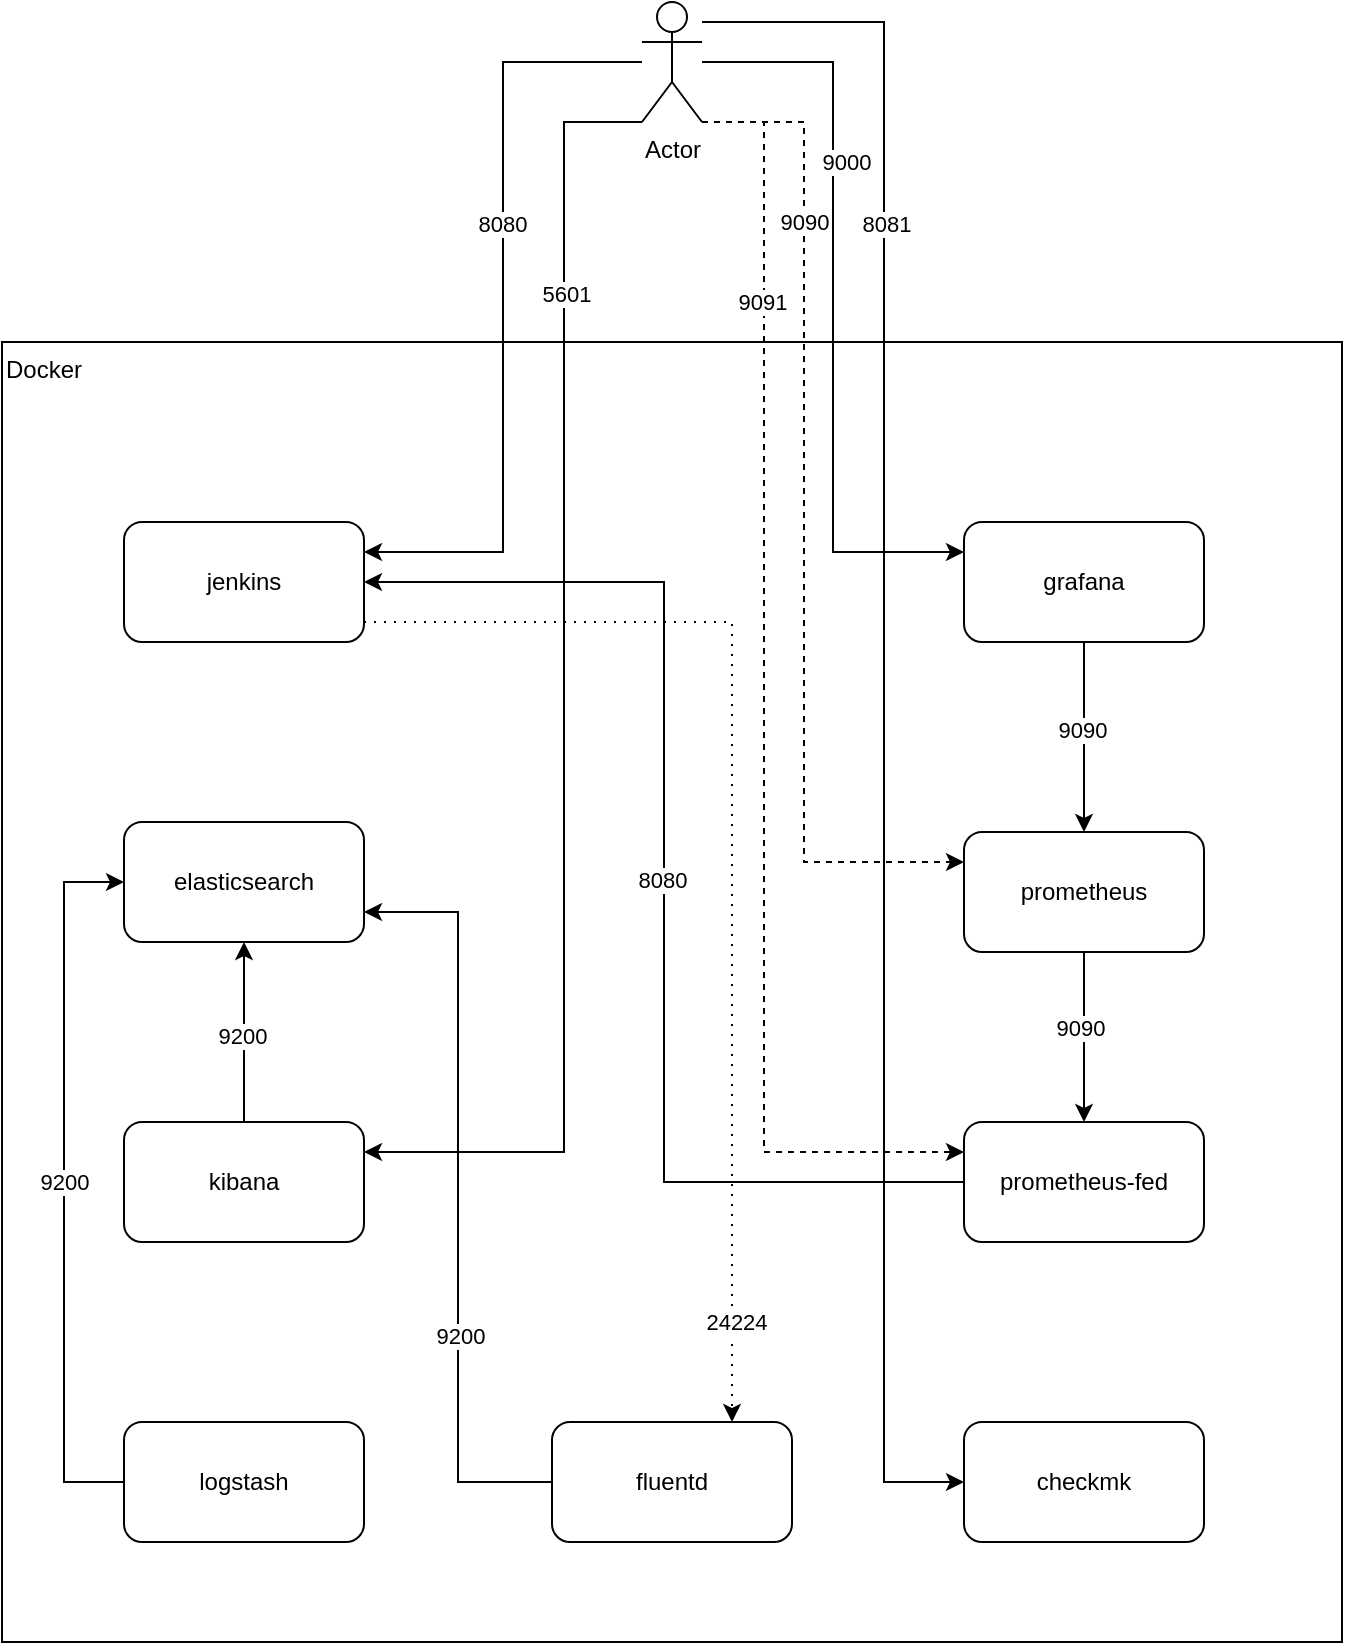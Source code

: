 <mxfile version="16.1.2" type="device"><diagram id="OTiGGHWo5XKhQ4NxsSo0" name="Page-1"><mxGraphModel dx="1106" dy="776" grid="1" gridSize="10" guides="1" tooltips="1" connect="1" arrows="1" fold="1" page="1" pageScale="1" pageWidth="827" pageHeight="1169" math="0" shadow="0"><root><mxCell id="0"/><mxCell id="1" parent="0"/><mxCell id="00u__rC7LjvEzyarCodA-2" value="Docker" style="rounded=0;whiteSpace=wrap;html=1;verticalAlign=top;align=left;" parent="1" vertex="1"><mxGeometry x="79" y="200" width="670" height="650" as="geometry"/></mxCell><mxCell id="CfjKA7PTfTR_ulklYEGw-4" style="edgeStyle=orthogonalEdgeStyle;rounded=0;orthogonalLoop=1;jettySize=auto;html=1;entryX=0.75;entryY=0;entryDx=0;entryDy=0;dashed=1;dashPattern=1 4;" parent="1" source="00u__rC7LjvEzyarCodA-1" target="CfjKA7PTfTR_ulklYEGw-1" edge="1"><mxGeometry relative="1" as="geometry"><Array as="points"><mxPoint x="444" y="340"/></Array></mxGeometry></mxCell><mxCell id="CfjKA7PTfTR_ulklYEGw-5" value="24224" style="edgeLabel;html=1;align=center;verticalAlign=middle;resizable=0;points=[];" parent="CfjKA7PTfTR_ulklYEGw-4" vertex="1" connectable="0"><mxGeometry x="0.431" y="2" relative="1" as="geometry"><mxPoint y="116" as="offset"/></mxGeometry></mxCell><mxCell id="00u__rC7LjvEzyarCodA-1" value="jenkins" style="rounded=1;whiteSpace=wrap;html=1;" parent="1" vertex="1"><mxGeometry x="140" y="290" width="120" height="60" as="geometry"/></mxCell><mxCell id="00u__rC7LjvEzyarCodA-13" style="edgeStyle=orthogonalEdgeStyle;rounded=0;orthogonalLoop=1;jettySize=auto;html=1;entryX=1;entryY=0.25;entryDx=0;entryDy=0;" parent="1" source="00u__rC7LjvEzyarCodA-3" target="00u__rC7LjvEzyarCodA-1" edge="1"><mxGeometry relative="1" as="geometry"/></mxCell><mxCell id="AIlZziSYGVUIbFPCbc-s-2" value="8080" style="edgeLabel;html=1;align=center;verticalAlign=middle;resizable=0;points=[];" parent="00u__rC7LjvEzyarCodA-13" vertex="1" connectable="0"><mxGeometry x="0.32" y="-1" relative="1" as="geometry"><mxPoint y="-103" as="offset"/></mxGeometry></mxCell><mxCell id="00u__rC7LjvEzyarCodA-14" style="edgeStyle=orthogonalEdgeStyle;rounded=0;orthogonalLoop=1;jettySize=auto;html=1;entryX=0;entryY=0.25;entryDx=0;entryDy=0;" parent="1" source="00u__rC7LjvEzyarCodA-3" target="00u__rC7LjvEzyarCodA-7" edge="1"><mxGeometry relative="1" as="geometry"/></mxCell><mxCell id="AIlZziSYGVUIbFPCbc-s-1" value="9000" style="edgeLabel;html=1;align=center;verticalAlign=middle;resizable=0;points=[];" parent="00u__rC7LjvEzyarCodA-14" vertex="1" connectable="0"><mxGeometry x="-0.104" y="2" relative="1" as="geometry"><mxPoint x="4" y="-53" as="offset"/></mxGeometry></mxCell><mxCell id="00u__rC7LjvEzyarCodA-15" style="edgeStyle=orthogonalEdgeStyle;rounded=0;orthogonalLoop=1;jettySize=auto;html=1;entryX=1;entryY=0.25;entryDx=0;entryDy=0;exitX=0;exitY=1;exitDx=0;exitDy=0;exitPerimeter=0;" parent="1" source="00u__rC7LjvEzyarCodA-3" target="00u__rC7LjvEzyarCodA-6" edge="1"><mxGeometry relative="1" as="geometry"><Array as="points"><mxPoint x="360" y="90"/><mxPoint x="360" y="605"/></Array></mxGeometry></mxCell><mxCell id="AIlZziSYGVUIbFPCbc-s-7" value="5601" style="edgeLabel;html=1;align=center;verticalAlign=middle;resizable=0;points=[];" parent="00u__rC7LjvEzyarCodA-15" vertex="1" connectable="0"><mxGeometry x="-0.618" y="1" relative="1" as="geometry"><mxPoint as="offset"/></mxGeometry></mxCell><mxCell id="00u__rC7LjvEzyarCodA-16" style="edgeStyle=orthogonalEdgeStyle;rounded=0;orthogonalLoop=1;jettySize=auto;html=1;entryX=0;entryY=0.25;entryDx=0;entryDy=0;dashed=1;" parent="1" source="00u__rC7LjvEzyarCodA-3" target="00u__rC7LjvEzyarCodA-8" edge="1"><mxGeometry relative="1" as="geometry"><Array as="points"><mxPoint x="480" y="90"/><mxPoint x="480" y="460"/></Array></mxGeometry></mxCell><mxCell id="AIlZziSYGVUIbFPCbc-s-3" value="9090" style="edgeLabel;html=1;align=center;verticalAlign=middle;resizable=0;points=[];" parent="00u__rC7LjvEzyarCodA-16" vertex="1" connectable="0"><mxGeometry x="0.381" y="3" relative="1" as="geometry"><mxPoint x="-3" y="-245" as="offset"/></mxGeometry></mxCell><mxCell id="00u__rC7LjvEzyarCodA-17" style="edgeStyle=orthogonalEdgeStyle;rounded=0;orthogonalLoop=1;jettySize=auto;html=1;entryX=0;entryY=0.25;entryDx=0;entryDy=0;dashed=1;exitX=1;exitY=1;exitDx=0;exitDy=0;exitPerimeter=0;" parent="1" source="00u__rC7LjvEzyarCodA-3" target="00u__rC7LjvEzyarCodA-9" edge="1"><mxGeometry relative="1" as="geometry"><Array as="points"><mxPoint x="460" y="90"/><mxPoint x="460" y="605"/></Array></mxGeometry></mxCell><mxCell id="AIlZziSYGVUIbFPCbc-s-4" value="9091" style="edgeLabel;html=1;align=center;verticalAlign=middle;resizable=0;points=[];" parent="00u__rC7LjvEzyarCodA-17" vertex="1" connectable="0"><mxGeometry x="0.508" y="-1" relative="1" as="geometry"><mxPoint y="-366" as="offset"/></mxGeometry></mxCell><mxCell id="J_PnEcBGdzFDpCsz1Ra3-2" style="edgeStyle=orthogonalEdgeStyle;rounded=0;orthogonalLoop=1;jettySize=auto;html=1;entryX=0;entryY=0.5;entryDx=0;entryDy=0;" parent="1" source="00u__rC7LjvEzyarCodA-3" target="J_PnEcBGdzFDpCsz1Ra3-4" edge="1"><mxGeometry relative="1" as="geometry"><Array as="points"><mxPoint x="520" y="40"/><mxPoint x="520" y="770"/></Array></mxGeometry></mxCell><mxCell id="J_PnEcBGdzFDpCsz1Ra3-3" value="8081" style="edgeLabel;html=1;align=center;verticalAlign=middle;resizable=0;points=[];" parent="J_PnEcBGdzFDpCsz1Ra3-2" vertex="1" connectable="0"><mxGeometry x="-0.606" y="1" relative="1" as="geometry"><mxPoint y="22" as="offset"/></mxGeometry></mxCell><mxCell id="00u__rC7LjvEzyarCodA-3" value="Actor" style="shape=umlActor;verticalLabelPosition=bottom;verticalAlign=top;html=1;outlineConnect=0;" parent="1" vertex="1"><mxGeometry x="399" y="30" width="30" height="60" as="geometry"/></mxCell><mxCell id="00u__rC7LjvEzyarCodA-5" value="elasticsearch" style="rounded=1;whiteSpace=wrap;html=1;" parent="1" vertex="1"><mxGeometry x="140" y="440" width="120" height="60" as="geometry"/></mxCell><mxCell id="00u__rC7LjvEzyarCodA-18" style="edgeStyle=orthogonalEdgeStyle;rounded=0;orthogonalLoop=1;jettySize=auto;html=1;" parent="1" source="00u__rC7LjvEzyarCodA-6" target="00u__rC7LjvEzyarCodA-5" edge="1"><mxGeometry relative="1" as="geometry"/></mxCell><mxCell id="AUN51JLNx6FcMosrRLsU-1" value="9200" style="edgeLabel;html=1;align=center;verticalAlign=middle;resizable=0;points=[];" parent="00u__rC7LjvEzyarCodA-18" vertex="1" connectable="0"><mxGeometry x="-0.044" y="1" relative="1" as="geometry"><mxPoint as="offset"/></mxGeometry></mxCell><mxCell id="00u__rC7LjvEzyarCodA-6" value="kibana" style="rounded=1;whiteSpace=wrap;html=1;" parent="1" vertex="1"><mxGeometry x="140" y="590" width="120" height="60" as="geometry"/></mxCell><mxCell id="00u__rC7LjvEzyarCodA-11" style="edgeStyle=orthogonalEdgeStyle;rounded=0;orthogonalLoop=1;jettySize=auto;html=1;entryX=0.5;entryY=0;entryDx=0;entryDy=0;" parent="1" source="00u__rC7LjvEzyarCodA-7" target="00u__rC7LjvEzyarCodA-8" edge="1"><mxGeometry relative="1" as="geometry"/></mxCell><mxCell id="AIlZziSYGVUIbFPCbc-s-5" value="9090" style="edgeLabel;html=1;align=center;verticalAlign=middle;resizable=0;points=[];" parent="00u__rC7LjvEzyarCodA-11" vertex="1" connectable="0"><mxGeometry x="-0.074" y="-1" relative="1" as="geometry"><mxPoint as="offset"/></mxGeometry></mxCell><mxCell id="00u__rC7LjvEzyarCodA-7" value="grafana" style="rounded=1;whiteSpace=wrap;html=1;" parent="1" vertex="1"><mxGeometry x="560" y="290" width="120" height="60" as="geometry"/></mxCell><mxCell id="00u__rC7LjvEzyarCodA-10" style="edgeStyle=orthogonalEdgeStyle;rounded=0;orthogonalLoop=1;jettySize=auto;html=1;" parent="1" source="00u__rC7LjvEzyarCodA-8" target="00u__rC7LjvEzyarCodA-9" edge="1"><mxGeometry relative="1" as="geometry"/></mxCell><mxCell id="AIlZziSYGVUIbFPCbc-s-6" value="9090" style="edgeLabel;html=1;align=center;verticalAlign=middle;resizable=0;points=[];" parent="00u__rC7LjvEzyarCodA-10" vertex="1" connectable="0"><mxGeometry x="-0.106" y="-2" relative="1" as="geometry"><mxPoint as="offset"/></mxGeometry></mxCell><mxCell id="00u__rC7LjvEzyarCodA-8" value="prometheus" style="rounded=1;whiteSpace=wrap;html=1;" parent="1" vertex="1"><mxGeometry x="560" y="445" width="120" height="60" as="geometry"/></mxCell><mxCell id="00u__rC7LjvEzyarCodA-12" style="edgeStyle=orthogonalEdgeStyle;rounded=0;orthogonalLoop=1;jettySize=auto;html=1;entryX=1;entryY=0.5;entryDx=0;entryDy=0;" parent="1" source="00u__rC7LjvEzyarCodA-9" target="00u__rC7LjvEzyarCodA-1" edge="1"><mxGeometry relative="1" as="geometry"/></mxCell><mxCell id="AIlZziSYGVUIbFPCbc-s-8" value="8080" style="edgeLabel;html=1;align=center;verticalAlign=middle;resizable=0;points=[];" parent="00u__rC7LjvEzyarCodA-12" vertex="1" connectable="0"><mxGeometry x="0.005" y="1" relative="1" as="geometry"><mxPoint as="offset"/></mxGeometry></mxCell><mxCell id="00u__rC7LjvEzyarCodA-9" value="prometheus-fed" style="rounded=1;whiteSpace=wrap;html=1;" parent="1" vertex="1"><mxGeometry x="560" y="590" width="120" height="60" as="geometry"/></mxCell><mxCell id="CfjKA7PTfTR_ulklYEGw-6" value="9200" style="edgeStyle=orthogonalEdgeStyle;rounded=0;orthogonalLoop=1;jettySize=auto;html=1;entryX=0;entryY=0.5;entryDx=0;entryDy=0;exitX=0;exitY=0.5;exitDx=0;exitDy=0;" parent="1" source="J_PnEcBGdzFDpCsz1Ra3-1" target="00u__rC7LjvEzyarCodA-5" edge="1"><mxGeometry relative="1" as="geometry"><Array as="points"><mxPoint x="110" y="770"/><mxPoint x="110" y="470"/></Array></mxGeometry></mxCell><mxCell id="J_PnEcBGdzFDpCsz1Ra3-1" value="logstash" style="rounded=1;whiteSpace=wrap;html=1;" parent="1" vertex="1"><mxGeometry x="140" y="740" width="120" height="60" as="geometry"/></mxCell><mxCell id="J_PnEcBGdzFDpCsz1Ra3-4" value="checkmk" style="rounded=1;whiteSpace=wrap;html=1;" parent="1" vertex="1"><mxGeometry x="560" y="740" width="120" height="60" as="geometry"/></mxCell><mxCell id="CfjKA7PTfTR_ulklYEGw-2" style="edgeStyle=orthogonalEdgeStyle;rounded=0;orthogonalLoop=1;jettySize=auto;html=1;entryX=1;entryY=0.75;entryDx=0;entryDy=0;" parent="1" source="CfjKA7PTfTR_ulklYEGw-1" target="00u__rC7LjvEzyarCodA-5" edge="1"><mxGeometry relative="1" as="geometry"/></mxCell><mxCell id="CfjKA7PTfTR_ulklYEGw-3" value="9200" style="edgeLabel;html=1;align=center;verticalAlign=middle;resizable=0;points=[];" parent="CfjKA7PTfTR_ulklYEGw-2" vertex="1" connectable="0"><mxGeometry x="-0.367" y="-1" relative="1" as="geometry"><mxPoint as="offset"/></mxGeometry></mxCell><mxCell id="CfjKA7PTfTR_ulklYEGw-1" value="fluentd" style="rounded=1;whiteSpace=wrap;html=1;" parent="1" vertex="1"><mxGeometry x="354" y="740" width="120" height="60" as="geometry"/></mxCell></root></mxGraphModel></diagram></mxfile>